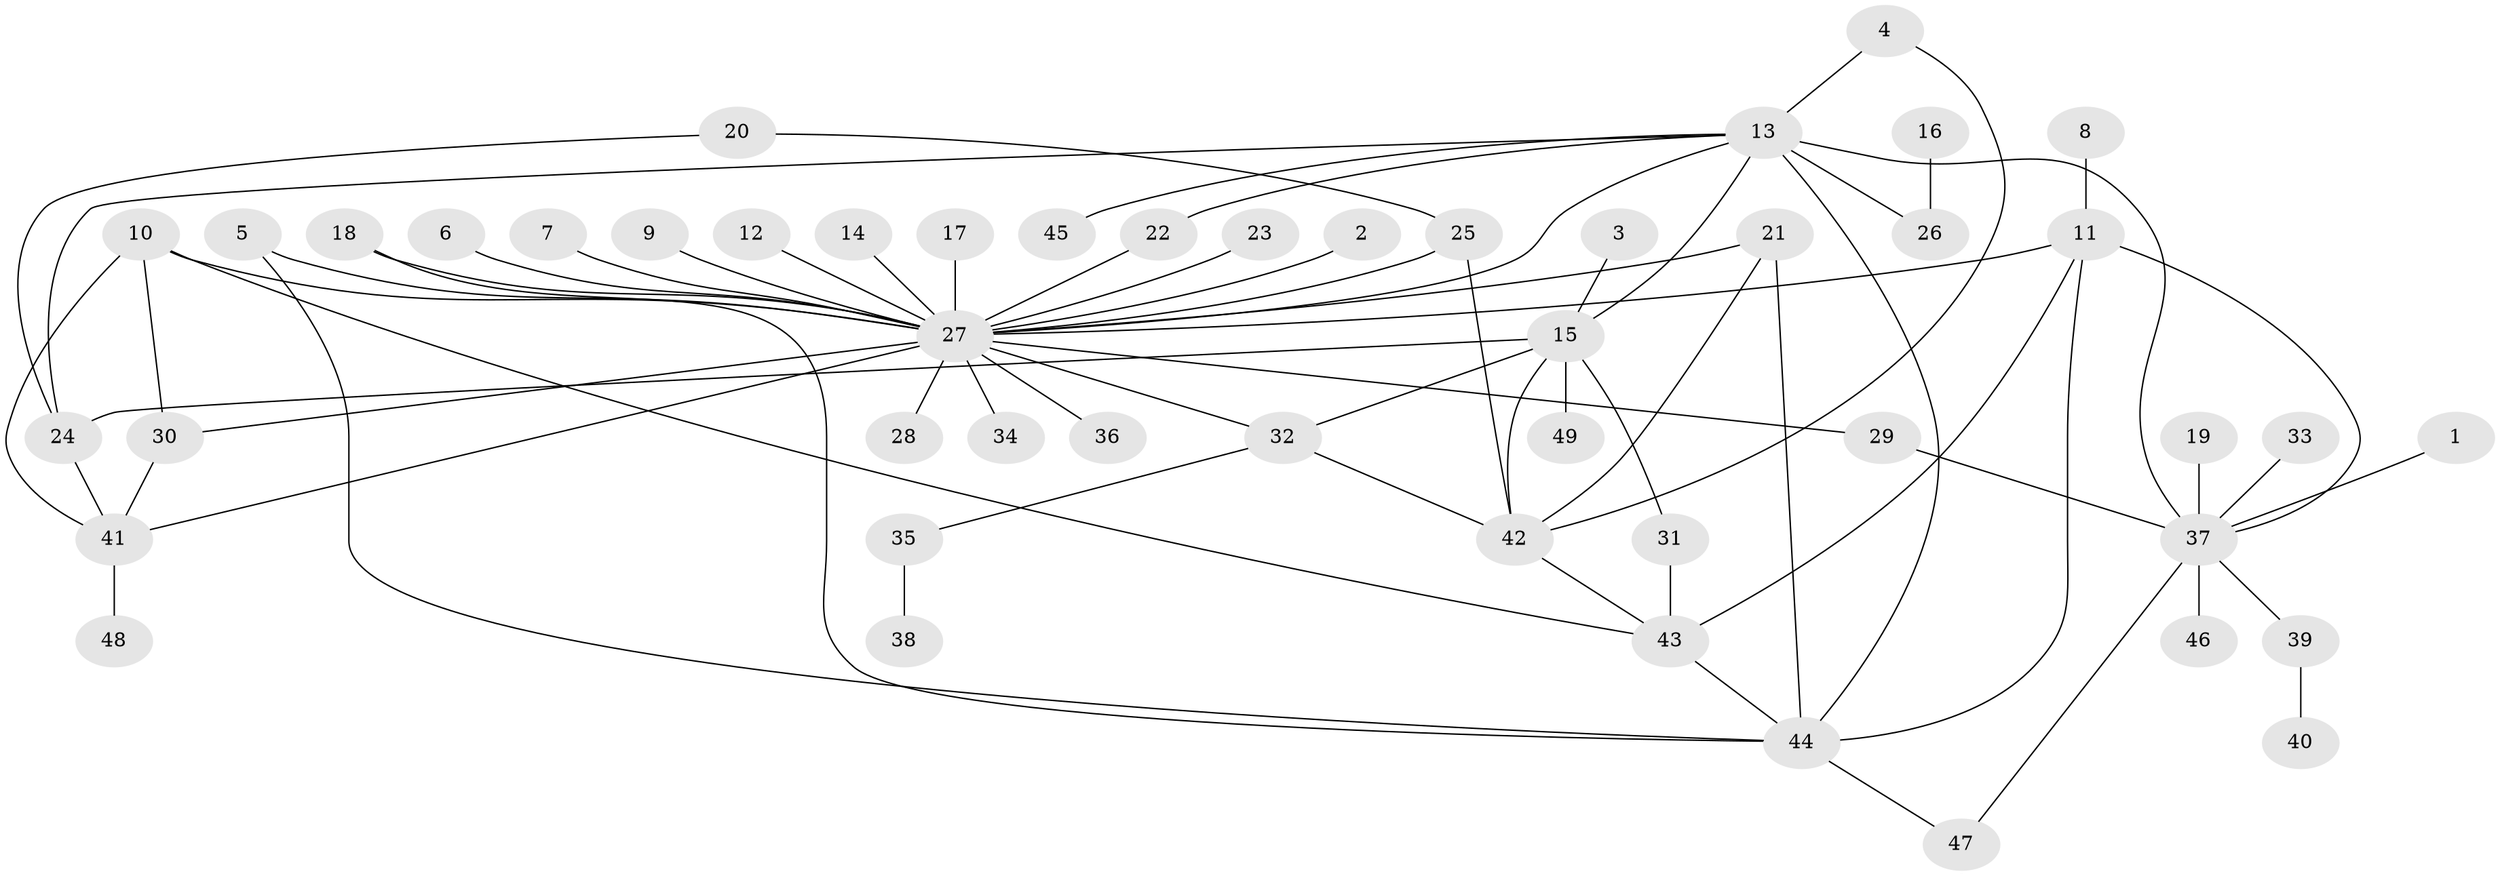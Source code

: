 // original degree distribution, {29: 0.010309278350515464, 7: 0.020618556701030927, 6: 0.041237113402061855, 11: 0.010309278350515464, 13: 0.010309278350515464, 2: 0.13402061855670103, 1: 0.5670103092783505, 3: 0.09278350515463918, 4: 0.08247422680412371, 9: 0.010309278350515464, 5: 0.020618556701030927}
// Generated by graph-tools (version 1.1) at 2025/36/03/04/25 23:36:42]
// undirected, 49 vertices, 71 edges
graph export_dot {
  node [color=gray90,style=filled];
  1;
  2;
  3;
  4;
  5;
  6;
  7;
  8;
  9;
  10;
  11;
  12;
  13;
  14;
  15;
  16;
  17;
  18;
  19;
  20;
  21;
  22;
  23;
  24;
  25;
  26;
  27;
  28;
  29;
  30;
  31;
  32;
  33;
  34;
  35;
  36;
  37;
  38;
  39;
  40;
  41;
  42;
  43;
  44;
  45;
  46;
  47;
  48;
  49;
  1 -- 37 [weight=1.0];
  2 -- 27 [weight=1.0];
  3 -- 15 [weight=1.0];
  4 -- 13 [weight=1.0];
  4 -- 42 [weight=1.0];
  5 -- 27 [weight=1.0];
  5 -- 44 [weight=1.0];
  6 -- 27 [weight=1.0];
  7 -- 27 [weight=1.0];
  8 -- 11 [weight=1.0];
  9 -- 27 [weight=1.0];
  10 -- 27 [weight=1.0];
  10 -- 30 [weight=1.0];
  10 -- 41 [weight=1.0];
  10 -- 43 [weight=1.0];
  11 -- 27 [weight=1.0];
  11 -- 37 [weight=1.0];
  11 -- 43 [weight=1.0];
  11 -- 44 [weight=1.0];
  12 -- 27 [weight=1.0];
  13 -- 15 [weight=1.0];
  13 -- 22 [weight=1.0];
  13 -- 24 [weight=1.0];
  13 -- 26 [weight=2.0];
  13 -- 27 [weight=1.0];
  13 -- 37 [weight=1.0];
  13 -- 44 [weight=1.0];
  13 -- 45 [weight=1.0];
  14 -- 27 [weight=1.0];
  15 -- 24 [weight=1.0];
  15 -- 31 [weight=1.0];
  15 -- 32 [weight=1.0];
  15 -- 42 [weight=1.0];
  15 -- 49 [weight=1.0];
  16 -- 26 [weight=1.0];
  17 -- 27 [weight=1.0];
  18 -- 27 [weight=1.0];
  18 -- 44 [weight=1.0];
  19 -- 37 [weight=1.0];
  20 -- 24 [weight=1.0];
  20 -- 25 [weight=1.0];
  21 -- 27 [weight=1.0];
  21 -- 42 [weight=1.0];
  21 -- 44 [weight=1.0];
  22 -- 27 [weight=1.0];
  23 -- 27 [weight=1.0];
  24 -- 41 [weight=1.0];
  25 -- 27 [weight=1.0];
  25 -- 42 [weight=1.0];
  27 -- 28 [weight=1.0];
  27 -- 29 [weight=1.0];
  27 -- 30 [weight=1.0];
  27 -- 32 [weight=1.0];
  27 -- 34 [weight=1.0];
  27 -- 36 [weight=1.0];
  27 -- 41 [weight=1.0];
  29 -- 37 [weight=1.0];
  30 -- 41 [weight=1.0];
  31 -- 43 [weight=1.0];
  32 -- 35 [weight=1.0];
  32 -- 42 [weight=1.0];
  33 -- 37 [weight=1.0];
  35 -- 38 [weight=1.0];
  37 -- 39 [weight=1.0];
  37 -- 46 [weight=1.0];
  37 -- 47 [weight=1.0];
  39 -- 40 [weight=1.0];
  41 -- 48 [weight=1.0];
  42 -- 43 [weight=1.0];
  43 -- 44 [weight=1.0];
  44 -- 47 [weight=1.0];
}

